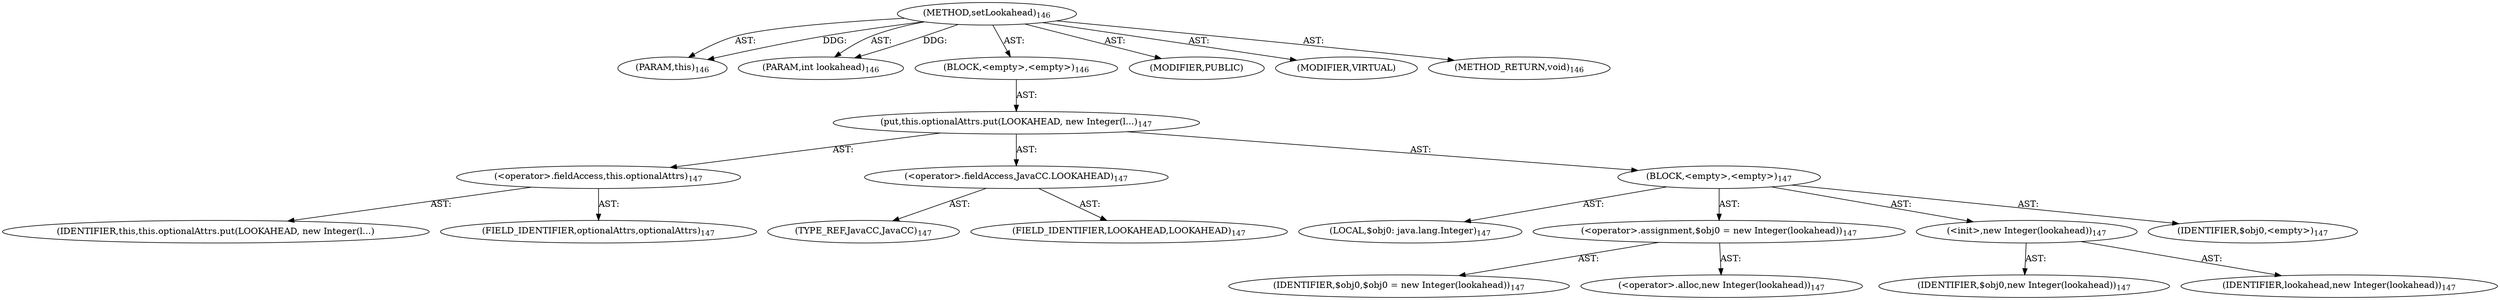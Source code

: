digraph "setLookahead" {  
"111669149696" [label = <(METHOD,setLookahead)<SUB>146</SUB>> ]
"115964116996" [label = <(PARAM,this)<SUB>146</SUB>> ]
"115964116997" [label = <(PARAM,int lookahead)<SUB>146</SUB>> ]
"25769803776" [label = <(BLOCK,&lt;empty&gt;,&lt;empty&gt;)<SUB>146</SUB>> ]
"30064771072" [label = <(put,this.optionalAttrs.put(LOOKAHEAD, new Integer(l...)<SUB>147</SUB>> ]
"30064771073" [label = <(&lt;operator&gt;.fieldAccess,this.optionalAttrs)<SUB>147</SUB>> ]
"68719476743" [label = <(IDENTIFIER,this,this.optionalAttrs.put(LOOKAHEAD, new Integer(l...)> ]
"55834574848" [label = <(FIELD_IDENTIFIER,optionalAttrs,optionalAttrs)<SUB>147</SUB>> ]
"30064771074" [label = <(&lt;operator&gt;.fieldAccess,JavaCC.LOOKAHEAD)<SUB>147</SUB>> ]
"180388626432" [label = <(TYPE_REF,JavaCC,JavaCC)<SUB>147</SUB>> ]
"55834574849" [label = <(FIELD_IDENTIFIER,LOOKAHEAD,LOOKAHEAD)<SUB>147</SUB>> ]
"25769803777" [label = <(BLOCK,&lt;empty&gt;,&lt;empty&gt;)<SUB>147</SUB>> ]
"94489280512" [label = <(LOCAL,$obj0: java.lang.Integer)<SUB>147</SUB>> ]
"30064771075" [label = <(&lt;operator&gt;.assignment,$obj0 = new Integer(lookahead))<SUB>147</SUB>> ]
"68719476744" [label = <(IDENTIFIER,$obj0,$obj0 = new Integer(lookahead))<SUB>147</SUB>> ]
"30064771076" [label = <(&lt;operator&gt;.alloc,new Integer(lookahead))<SUB>147</SUB>> ]
"30064771077" [label = <(&lt;init&gt;,new Integer(lookahead))<SUB>147</SUB>> ]
"68719476745" [label = <(IDENTIFIER,$obj0,new Integer(lookahead))<SUB>147</SUB>> ]
"68719476746" [label = <(IDENTIFIER,lookahead,new Integer(lookahead))<SUB>147</SUB>> ]
"68719476747" [label = <(IDENTIFIER,$obj0,&lt;empty&gt;)<SUB>147</SUB>> ]
"133143986251" [label = <(MODIFIER,PUBLIC)> ]
"133143986252" [label = <(MODIFIER,VIRTUAL)> ]
"128849018880" [label = <(METHOD_RETURN,void)<SUB>146</SUB>> ]
  "111669149696" -> "115964116996"  [ label = "AST: "] 
  "111669149696" -> "115964116997"  [ label = "AST: "] 
  "111669149696" -> "25769803776"  [ label = "AST: "] 
  "111669149696" -> "133143986251"  [ label = "AST: "] 
  "111669149696" -> "133143986252"  [ label = "AST: "] 
  "111669149696" -> "128849018880"  [ label = "AST: "] 
  "25769803776" -> "30064771072"  [ label = "AST: "] 
  "30064771072" -> "30064771073"  [ label = "AST: "] 
  "30064771072" -> "30064771074"  [ label = "AST: "] 
  "30064771072" -> "25769803777"  [ label = "AST: "] 
  "30064771073" -> "68719476743"  [ label = "AST: "] 
  "30064771073" -> "55834574848"  [ label = "AST: "] 
  "30064771074" -> "180388626432"  [ label = "AST: "] 
  "30064771074" -> "55834574849"  [ label = "AST: "] 
  "25769803777" -> "94489280512"  [ label = "AST: "] 
  "25769803777" -> "30064771075"  [ label = "AST: "] 
  "25769803777" -> "30064771077"  [ label = "AST: "] 
  "25769803777" -> "68719476747"  [ label = "AST: "] 
  "30064771075" -> "68719476744"  [ label = "AST: "] 
  "30064771075" -> "30064771076"  [ label = "AST: "] 
  "30064771077" -> "68719476745"  [ label = "AST: "] 
  "30064771077" -> "68719476746"  [ label = "AST: "] 
  "111669149696" -> "115964116996"  [ label = "DDG: "] 
  "111669149696" -> "115964116997"  [ label = "DDG: "] 
}
